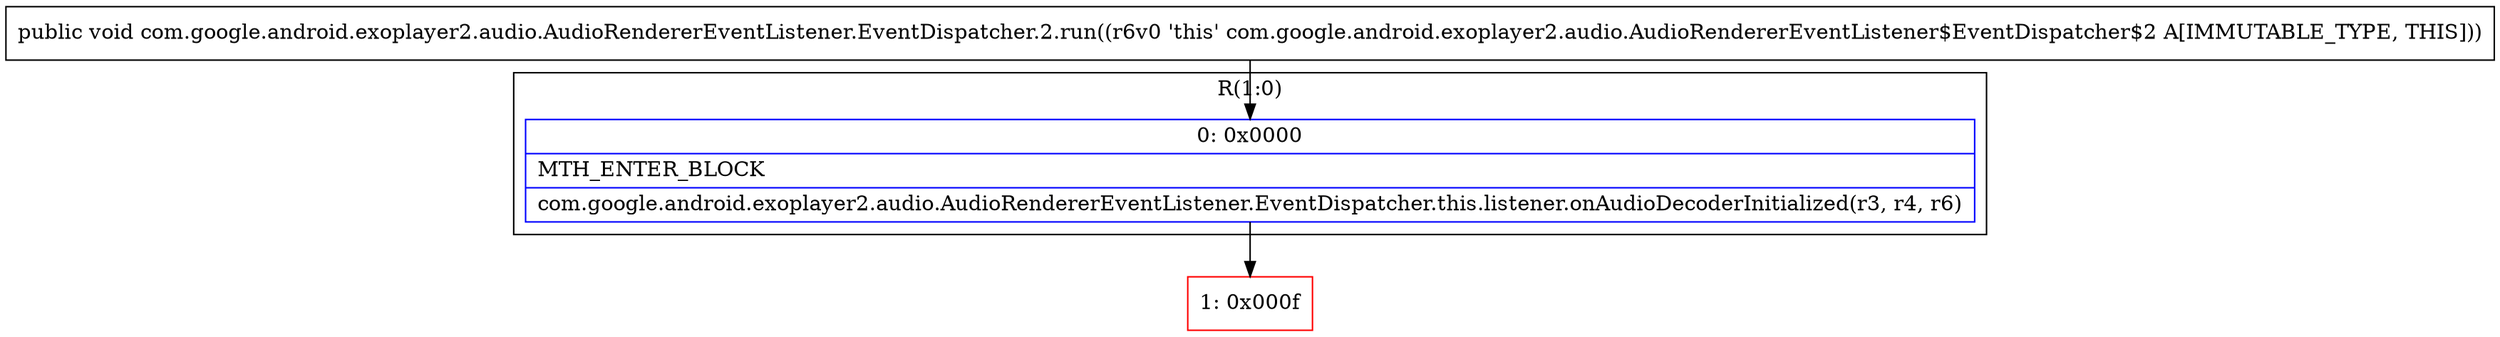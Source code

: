 digraph "CFG forcom.google.android.exoplayer2.audio.AudioRendererEventListener.EventDispatcher.2.run()V" {
subgraph cluster_Region_1239928364 {
label = "R(1:0)";
node [shape=record,color=blue];
Node_0 [shape=record,label="{0\:\ 0x0000|MTH_ENTER_BLOCK\l|com.google.android.exoplayer2.audio.AudioRendererEventListener.EventDispatcher.this.listener.onAudioDecoderInitialized(r3, r4, r6)\l}"];
}
Node_1 [shape=record,color=red,label="{1\:\ 0x000f}"];
MethodNode[shape=record,label="{public void com.google.android.exoplayer2.audio.AudioRendererEventListener.EventDispatcher.2.run((r6v0 'this' com.google.android.exoplayer2.audio.AudioRendererEventListener$EventDispatcher$2 A[IMMUTABLE_TYPE, THIS])) }"];
MethodNode -> Node_0;
Node_0 -> Node_1;
}

